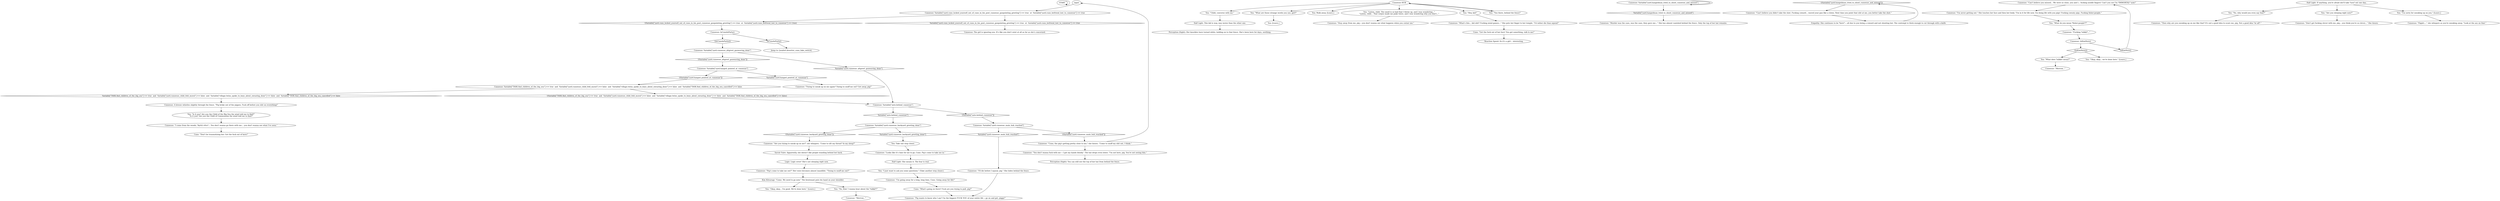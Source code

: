 # YARD / CUNOESSE
# Talk to Cunoesse to find out she's a girl.
#
#"I have nothing interesting say, talk to Cuno!"
#
#Or approach her from the backyard to catch her off-guard and have something-resembling an actual dialogue with her.
# ==================================================
digraph G {
	  0 [label="START"];
	  1 [label="input"];
	  2 [label="You: [Leave.]"];
	  3 [label="Cunoesse: \"I come from the woods, *kyttä vittu*... You don't wanna go there with me... you don't wanna see what I've seen.\""];
	  4 [label="Cunoesse: \"Pig wants to know who I am? I'm the biggest FUCK YOU of your entire life -- go on and get, piggy!\""];
	  5 [label="Cunoesse HUB"];
	  6 [label="Cunoesse: \"You don't wanna fuck with me -- I got my hands bloody.\" The hat drops even lower. \"I'm not here, pig. You're not seeing this.\""];
	  7 [label="You: Take one step closer."];
	  8 [label="Cunoesse: \"Trying to sneak up on me again? Trying to snuff me out? Get away, pig!\""];
	  9 [label="Cunoesse: Variable[\"yard.hangedman_tried_to_shoot_cunoesse_and_missed\"]"];
	  10 [label="Variable[\"yard.hangedman_tried_to_shoot_cunoesse_and_missed\"]", shape=diamond];
	  11 [label="!(Variable[\"yard.hangedman_tried_to_shoot_cunoesse_and_missed\"])", shape=diamond];
	  12 [label="Half Light: This kid is way, way worse than the other one."];
	  13 [label="Cunoesse: \"Murder was the case, was the case, they gave me...\" She has almost vanished behind the fence. Only the top of her hat remains."];
	  14 [label="Cunoesse: \"Can't believe you missed... We were so close, you and I... fucking noodle fingers! Can't you see I'm *IMMORTAL* now!\""];
	  15 [label="Kim Kitsuragi: \"Come. We need to go now.\" The lieutenant puts his hand on your shoulder."];
	  16 [label="Half Light: If anything, you're afraid she'll take *you* out one day..."];
	  17 [label="Cunoesse: \"Pig's come to take me out?\" Her voice becomes almost inaudible. \"Trying to snuff me out?\""];
	  18 [label="Cuno: \"What's going on there? Fuck are you trying to pull, pig?\""];
	  19 [label="Cunoesse: Variable[\"TASK.find_children_of_the_big_sea\"] == true  and  Variable[\"yard.cunoesse_child_feld_mural\"] == false  and  Variable[\"village.twins_spoke_to_boys_about_swearing_done\"] == false  and  Variable[\"TASK.find_children_of_the_big_sea_cancelled\"] == false"];
	  20 [label="Variable[\"TASK.find_children_of_the_big_sea\"] == true  and  Variable[\"yard.cunoesse_child_feld_mural\"] == false  and  Variable[\"village.twins_spoke_to_boys_about_swearing_done\"] == false  and  Variable[\"TASK.find_children_of_the_big_sea_cancelled\"] == false", shape=diamond];
	  21 [label="!(Variable[\"TASK.find_children_of_the_big_sea\"] == true  and  Variable[\"yard.cunoesse_child_feld_mural\"] == false  and  Variable[\"village.twins_spoke_to_boys_about_swearing_done\"] == false  and  Variable[\"TASK.find_children_of_the_big_sea_cancelled\"] == false)", shape=diamond];
	  22 [label="You: \"Child, converse with me.\""];
	  23 [label="Cunoesse: Variable[\"auto.behind_cunoesse\"]"];
	  24 [label="Variable[\"auto.behind_cunoesse\"]", shape=diamond];
	  25 [label="!(Variable[\"auto.behind_cunoesse\"])", shape=diamond];
	  26 [label="Perception (Sight): You can still see the top of her hat from behind the fence."];
	  27 [label="Cunoesse: \"Looks like it's time for me to go, Cuno. Pig's come to take me in.\""];
	  28 [label="Half Light: She means it. The fear is real."];
	  29 [label="You: \"What are those strange words you use, girl?\""];
	  30 [label="You: \"Okay, okay... I'm good. We're done here.\" [Leave.]"];
	  31 [label="Cunoesse: \"Merrow...\""];
	  32 [label="Cunoesse: The girl is ignoring you. It's like you don't exist at all as far as she's concerned."];
	  33 [label="Cuno: \"Don't be traumatizing her. Get the fuck out of here!\""];
	  34 [label="Cunoesse: Variable[\"yard.cunoesse_altgreet_gunwaving_done\"]"];
	  35 [label="Variable[\"yard.cunoesse_altgreet_gunwaving_done\"]", shape=diamond];
	  36 [label="!(Variable[\"yard.cunoesse_altgreet_gunwaving_done\"])", shape=diamond];
	  37 [label="You: \"Is it you? Are you the Child of the Big Sea the wind told me to find?\"\n\"Is it you? Are you the Child of Communism the wind told me to find?\""];
	  38 [label="Cunoesse: Variable[\"yard.cunoesse_main_hub_reached\"]"];
	  39 [label="Variable[\"yard.cunoesse_main_hub_reached\"]", shape=diamond];
	  40 [label="!(Variable[\"yard.cunoesse_main_hub_reached\"])", shape=diamond];
	  41 [label="You: \"What do you mean *fisher-people*?\""];
	  42 [label="Cunoesse: IsCunoInParty()"];
	  43 [label="IsCunoInParty()", shape=diamond];
	  44 [label="!(IsCunoInParty())", shape=diamond];
	  45 [label="Cunoesse: A breeze whistles slightly through the fence. \"Pig broke out of the pigpen. Fuck off before you shit on everything!\""];
	  46 [label="You: Walk away. [Leave.]"];
	  47 [label="You: \"No, why would you even say that?\""];
	  48 [label="Cunoesse: \"I'm never getting out.\" She touches her face and then her body. \"I'm in it for life now. I'm doing life with you pigs! Fucking sweaty pigs. Fucking fisher-people.\""];
	  49 [label="You: \"No, Kim! I wanna hear about the *näkki*!\""];
	  50 [label="Perception (Sight): Her knuckles have turned white, holding on to that fence. She's been here for days, seething."];
	  51 [label="Reaction Speed: So it's a girl... interesting."];
	  52 [label="Cunoesse: Variable[\"yard.cuno_locked_yourself_out_of_cuno_in_his_post_cunoesse_gunpointing_greeting\"] == true  or  Variable[\"yard.cuno_befriend_lost_to_cunoesse\"] == true"];
	  53 [label="Variable[\"yard.cuno_locked_yourself_out_of_cuno_in_his_post_cunoesse_gunpointing_greeting\"] == true  or  Variable[\"yard.cuno_befriend_lost_to_cunoesse\"] == true", shape=diamond];
	  54 [label="!(Variable[\"yard.cuno_locked_yourself_out_of_cuno_in_his_post_cunoesse_gunpointing_greeting\"] == true  or  Variable[\"yard.cuno_befriend_lost_to_cunoesse\"] == true)", shape=diamond];
	  55 [label="Cunoesse: \"Are you trying to sneak up on me?\" she whispers. \"Come to slit my throat? In my sleep?\""];
	  56 [label="You: \"Are you sleeping right now?\""];
	  57 [label="You: \"I just want to ask you some questions.\" (Take another step closer.)"];
	  58 [label="Cunoesse: IsKimHere()"];
	  59 [label="IsKimHere()", shape=diamond];
	  60 [label="!(IsKimHere())", shape=diamond];
	  61 [label="Cunoesse: \"Don't get fucking clever with me, pig... you think you're so clever...\" She hisses."];
	  62 [label="You: \"What does *näkki* mean?\""];
	  63 [label="Empathy: She continues to be *here* -- all due to you being a coward and not shooting her. The contempt is thick enough to cut through with a knife."];
	  64 [label="Savoir Faire: Apparently, she doesn't like people standing behind her back."];
	  65 [label="Cunoesse: \"I'll die before I squeal, pig.\" She hides behind the fence."];
	  66 [label="You: \"Listen, child. The smell is so bad that I threw up, and I was wondering...\"\n\"Listen, child... That corpse made me puke twice, and I was wondering why you don't...\""];
	  67 [label="You: \"Hey, kid!\""];
	  68 [label="Cunoesse: \"Can't believe you didn't take the shot. Fucking coward... waved your gun like a clown. Next time you point that shit at me, you better take the shot.\""];
	  69 [label="Cuno: \"Get the fuck out of her face! You got something, talk to me!\""];
	  70 [label="Cunoesse: \"Fucking *näkki*...\""];
	  71 [label="Cunoesse: Variable[\"yard.cunoesse_backyard_greeting_done\"]"];
	  72 [label="Variable[\"yard.cunoesse_backyard_greeting_done\"]", shape=diamond];
	  73 [label="!(Variable[\"yard.cunoesse_backyard_greeting_done\"])", shape=diamond];
	  74 [label="You: \"I'm sorry for sneaking up on you.\" [Leave.]"];
	  75 [label="You: \"Okay, okay... we're done here.\" [Leave.]"];
	  76 [label="Logic: Logic error! She's not sleeping right now."];
	  77 [label="Cunoesse: \"Stay away from me, pig -- you don't wanna see what happens when you corner me.\""];
	  78 [label="You: \"You there, behind the fence!\""];
	  79 [label="Cunoesse: \"Then why are you sneaking up on me like that? It's not a good idea to scare me, pig. Not a good idea *at all*.\""];
	  80 [label="Cunoesse: \"Fägäri....\" she whispers as you're sneaking away. \"Look at the ass on that.\""];
	  81 [label="Jump to: [seafort.deserter_cuno_fake_switch]"];
	  82 [label="Cunoesse: \"Cuno, the pig's getting pretty close to me,\" she hisses. \"Come to snuff my shit out, I think.\""];
	  83 [label="Cunoesse: \"What's this... kid shit? Fucking mind games...\" She puts her finger to her temple. \"I'd rather die than squeal!\""];
	  84 [label="Cunoesse: Variable[\"yard.hanged_pointed_at_cunoesse\"]"];
	  85 [label="Variable[\"yard.hanged_pointed_at_cunoesse\"]", shape=diamond];
	  86 [label="!(Variable[\"yard.hanged_pointed_at_cunoesse\"])", shape=diamond];
	  87 [label="Cunoesse: \"I'm going away for a long, long time, Cuno. Going away for life!\""];
	  88 [label="Cunoesse: \"Merrow...\""];
	  0 -> 0
	  1 -> 52
	  3 -> 33
	  5 -> 66
	  5 -> 67
	  5 -> 78
	  5 -> 46
	  5 -> 22
	  5 -> 29
	  6 -> 26
	  7 -> 27
	  9 -> 9
	  9 -> 10
	  10 -> 13
	  11 -> 68
	  12 -> 50
	  14 -> 48
	  15 -> 49
	  15 -> 30
	  16 -> 56
	  16 -> 74
	  16 -> 47
	  17 -> 15
	  18 -> 4
	  19 -> 20
	  19 -> 21
	  20 -> 45
	  21 -> 23
	  22 -> 12
	  23 -> 24
	  23 -> 25
	  24 -> 71
	  25 -> 38
	  27 -> 28
	  28 -> 57
	  29 -> 2
	  34 -> 35
	  34 -> 36
	  35 -> 23
	  36 -> 84
	  37 -> 3
	  38 -> 40
	  38 -> 39
	  39 -> 65
	  40 -> 82
	  41 -> 70
	  42 -> 43
	  42 -> 44
	  43 -> 81
	  44 -> 34
	  45 -> 37
	  47 -> 79
	  48 -> 41
	  49 -> 88
	  52 -> 53
	  52 -> 54
	  53 -> 32
	  54 -> 42
	  55 -> 64
	  56 -> 61
	  57 -> 87
	  58 -> 59
	  58 -> 60
	  59 -> 14
	  60 -> 75
	  60 -> 62
	  62 -> 31
	  63 -> 11
	  64 -> 76
	  65 -> 4
	  66 -> 77
	  67 -> 83
	  68 -> 63
	  69 -> 51
	  70 -> 58
	  71 -> 72
	  71 -> 73
	  72 -> 7
	  73 -> 55
	  74 -> 80
	  76 -> 17
	  78 -> 5
	  82 -> 1
	  82 -> 6
	  83 -> 69
	  84 -> 85
	  84 -> 86
	  85 -> 8
	  86 -> 19
	  87 -> 18
}

